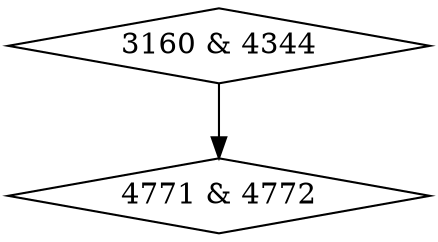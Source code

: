 digraph {
0 [label = "3160 & 4344", shape = diamond];
1 [label = "4771 & 4772", shape = diamond];
0->1;
}
